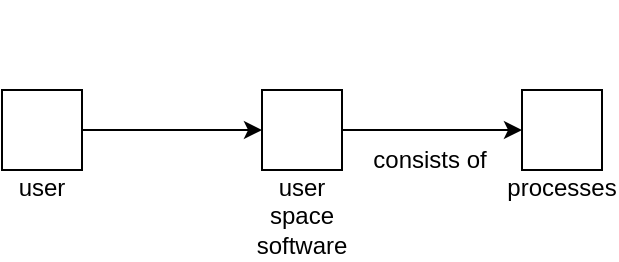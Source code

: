 <mxfile version="24.0.6" type="github">
  <diagram name="페이지-1" id="JrYouLSlLBodY8MmeohP">
    <mxGraphModel dx="954" dy="600" grid="1" gridSize="10" guides="1" tooltips="1" connect="1" arrows="1" fold="1" page="1" pageScale="1" pageWidth="827" pageHeight="1169" math="0" shadow="0">
      <root>
        <mxCell id="0" />
        <mxCell id="1" parent="0" />
        <mxCell id="wFtXMStxInyTJkeeVUtt-5" style="edgeStyle=orthogonalEdgeStyle;rounded=0;orthogonalLoop=1;jettySize=auto;html=1;exitX=1;exitY=0.5;exitDx=0;exitDy=0;entryX=0;entryY=0.5;entryDx=0;entryDy=0;" edge="1" parent="1" source="wFtXMStxInyTJkeeVUtt-1" target="wFtXMStxInyTJkeeVUtt-4">
          <mxGeometry relative="1" as="geometry" />
        </mxCell>
        <mxCell id="wFtXMStxInyTJkeeVUtt-1" value="&lt;div&gt;&lt;br&gt;&lt;/div&gt;&lt;div&gt;&lt;br&gt;&lt;/div&gt;&lt;div&gt;&lt;br&gt;&lt;/div&gt;&lt;div&gt;&lt;br&gt;&lt;/div&gt;&lt;div&gt;user&lt;/div&gt;" style="whiteSpace=wrap;html=1;aspect=fixed;" vertex="1" parent="1">
          <mxGeometry x="230" y="240" width="40" height="40" as="geometry" />
        </mxCell>
        <mxCell id="wFtXMStxInyTJkeeVUtt-3" value="&lt;div&gt;&lt;br&gt;&lt;/div&gt;&lt;div&gt;&lt;br&gt;&lt;/div&gt;&lt;div&gt;&lt;br&gt;&lt;/div&gt;&lt;div&gt;&lt;br&gt;&lt;/div&gt;&lt;div&gt;processes&lt;/div&gt;" style="whiteSpace=wrap;html=1;aspect=fixed;" vertex="1" parent="1">
          <mxGeometry x="490" y="240" width="40" height="40" as="geometry" />
        </mxCell>
        <mxCell id="wFtXMStxInyTJkeeVUtt-6" style="edgeStyle=orthogonalEdgeStyle;rounded=0;orthogonalLoop=1;jettySize=auto;html=1;exitX=1;exitY=0.5;exitDx=0;exitDy=0;entryX=0;entryY=0.5;entryDx=0;entryDy=0;" edge="1" parent="1" source="wFtXMStxInyTJkeeVUtt-4" target="wFtXMStxInyTJkeeVUtt-3">
          <mxGeometry relative="1" as="geometry" />
        </mxCell>
        <mxCell id="wFtXMStxInyTJkeeVUtt-4" value="&lt;div&gt;&lt;br&gt;&lt;/div&gt;&lt;div&gt;&lt;br&gt;&lt;/div&gt;&lt;div&gt;&lt;br&gt;&lt;/div&gt;&lt;div&gt;&lt;br&gt;&lt;/div&gt;&lt;div&gt;&lt;br&gt;&lt;/div&gt;&lt;div&gt;&lt;br&gt;&lt;/div&gt;&lt;div&gt;user space software&lt;/div&gt;" style="whiteSpace=wrap;html=1;aspect=fixed;" vertex="1" parent="1">
          <mxGeometry x="360" y="240" width="40" height="40" as="geometry" />
        </mxCell>
        <mxCell id="wFtXMStxInyTJkeeVUtt-7" value="consists of" style="text;html=1;align=center;verticalAlign=middle;whiteSpace=wrap;rounded=0;" vertex="1" parent="1">
          <mxGeometry x="413.5" y="260" width="60" height="30" as="geometry" />
        </mxCell>
      </root>
    </mxGraphModel>
  </diagram>
</mxfile>
